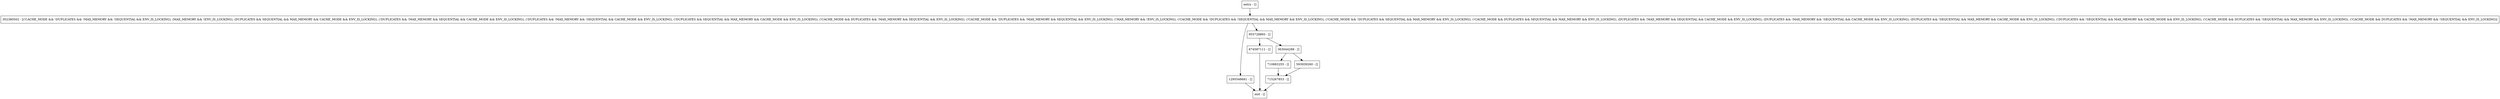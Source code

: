 digraph equals {
node [shape=record];
710883255 [label="710883255 - []"];
entry [label="entry - []"];
exit [label="exit - []"];
1295548681 [label="1295548681 - []"];
715267853 [label="715267853 - []"];
674587111 [label="674587111 - []"];
302380502 [label="302380502 - [(!CACHE_MODE && !DUPLICATES && !MAX_MEMORY && !SEQUENTIAL && ENV_IS_LOCKING), (MAX_MEMORY && !ENV_IS_LOCKING), (DUPLICATES && SEQUENTIAL && MAX_MEMORY && CACHE_MODE && ENV_IS_LOCKING), (!DUPLICATES && !MAX_MEMORY && SEQUENTIAL && CACHE_MODE && ENV_IS_LOCKING), (!DUPLICATES && !MAX_MEMORY && !SEQUENTIAL && CACHE_MODE && ENV_IS_LOCKING), (!DUPLICATES && SEQUENTIAL && MAX_MEMORY && CACHE_MODE && ENV_IS_LOCKING), (!CACHE_MODE && DUPLICATES && !MAX_MEMORY && SEQUENTIAL && ENV_IS_LOCKING), (!CACHE_MODE && !DUPLICATES && !MAX_MEMORY && SEQUENTIAL && ENV_IS_LOCKING), (!MAX_MEMORY && !ENV_IS_LOCKING), (!CACHE_MODE && !DUPLICATES && !SEQUENTIAL && MAX_MEMORY && ENV_IS_LOCKING), (!CACHE_MODE && !DUPLICATES && SEQUENTIAL && MAX_MEMORY && ENV_IS_LOCKING), (!CACHE_MODE && DUPLICATES && SEQUENTIAL && MAX_MEMORY && ENV_IS_LOCKING), (DUPLICATES && !MAX_MEMORY && SEQUENTIAL && CACHE_MODE && ENV_IS_LOCKING), (DUPLICATES && !MAX_MEMORY && !SEQUENTIAL && CACHE_MODE && ENV_IS_LOCKING), (DUPLICATES && !SEQUENTIAL && MAX_MEMORY && CACHE_MODE && ENV_IS_LOCKING), (!DUPLICATES && !SEQUENTIAL && MAX_MEMORY && CACHE_MODE && ENV_IS_LOCKING), (!CACHE_MODE && DUPLICATES && !SEQUENTIAL && MAX_MEMORY && ENV_IS_LOCKING), (!CACHE_MODE && DUPLICATES && !MAX_MEMORY && !SEQUENTIAL && ENV_IS_LOCKING)]"];
955728893 [label="955728893 - []"];
593939260 [label="593939260 - []"];
363044288 [label="363044288 - []"];
entry;
exit;
710883255 -> 715267853;
entry -> 302380502;
1295548681 -> exit;
715267853 -> exit;
674587111 -> exit;
302380502 -> 1295548681;
302380502 -> 955728893;
955728893 -> 674587111;
955728893 -> 363044288;
593939260 -> 715267853;
363044288 -> 710883255;
363044288 -> 593939260;
}
